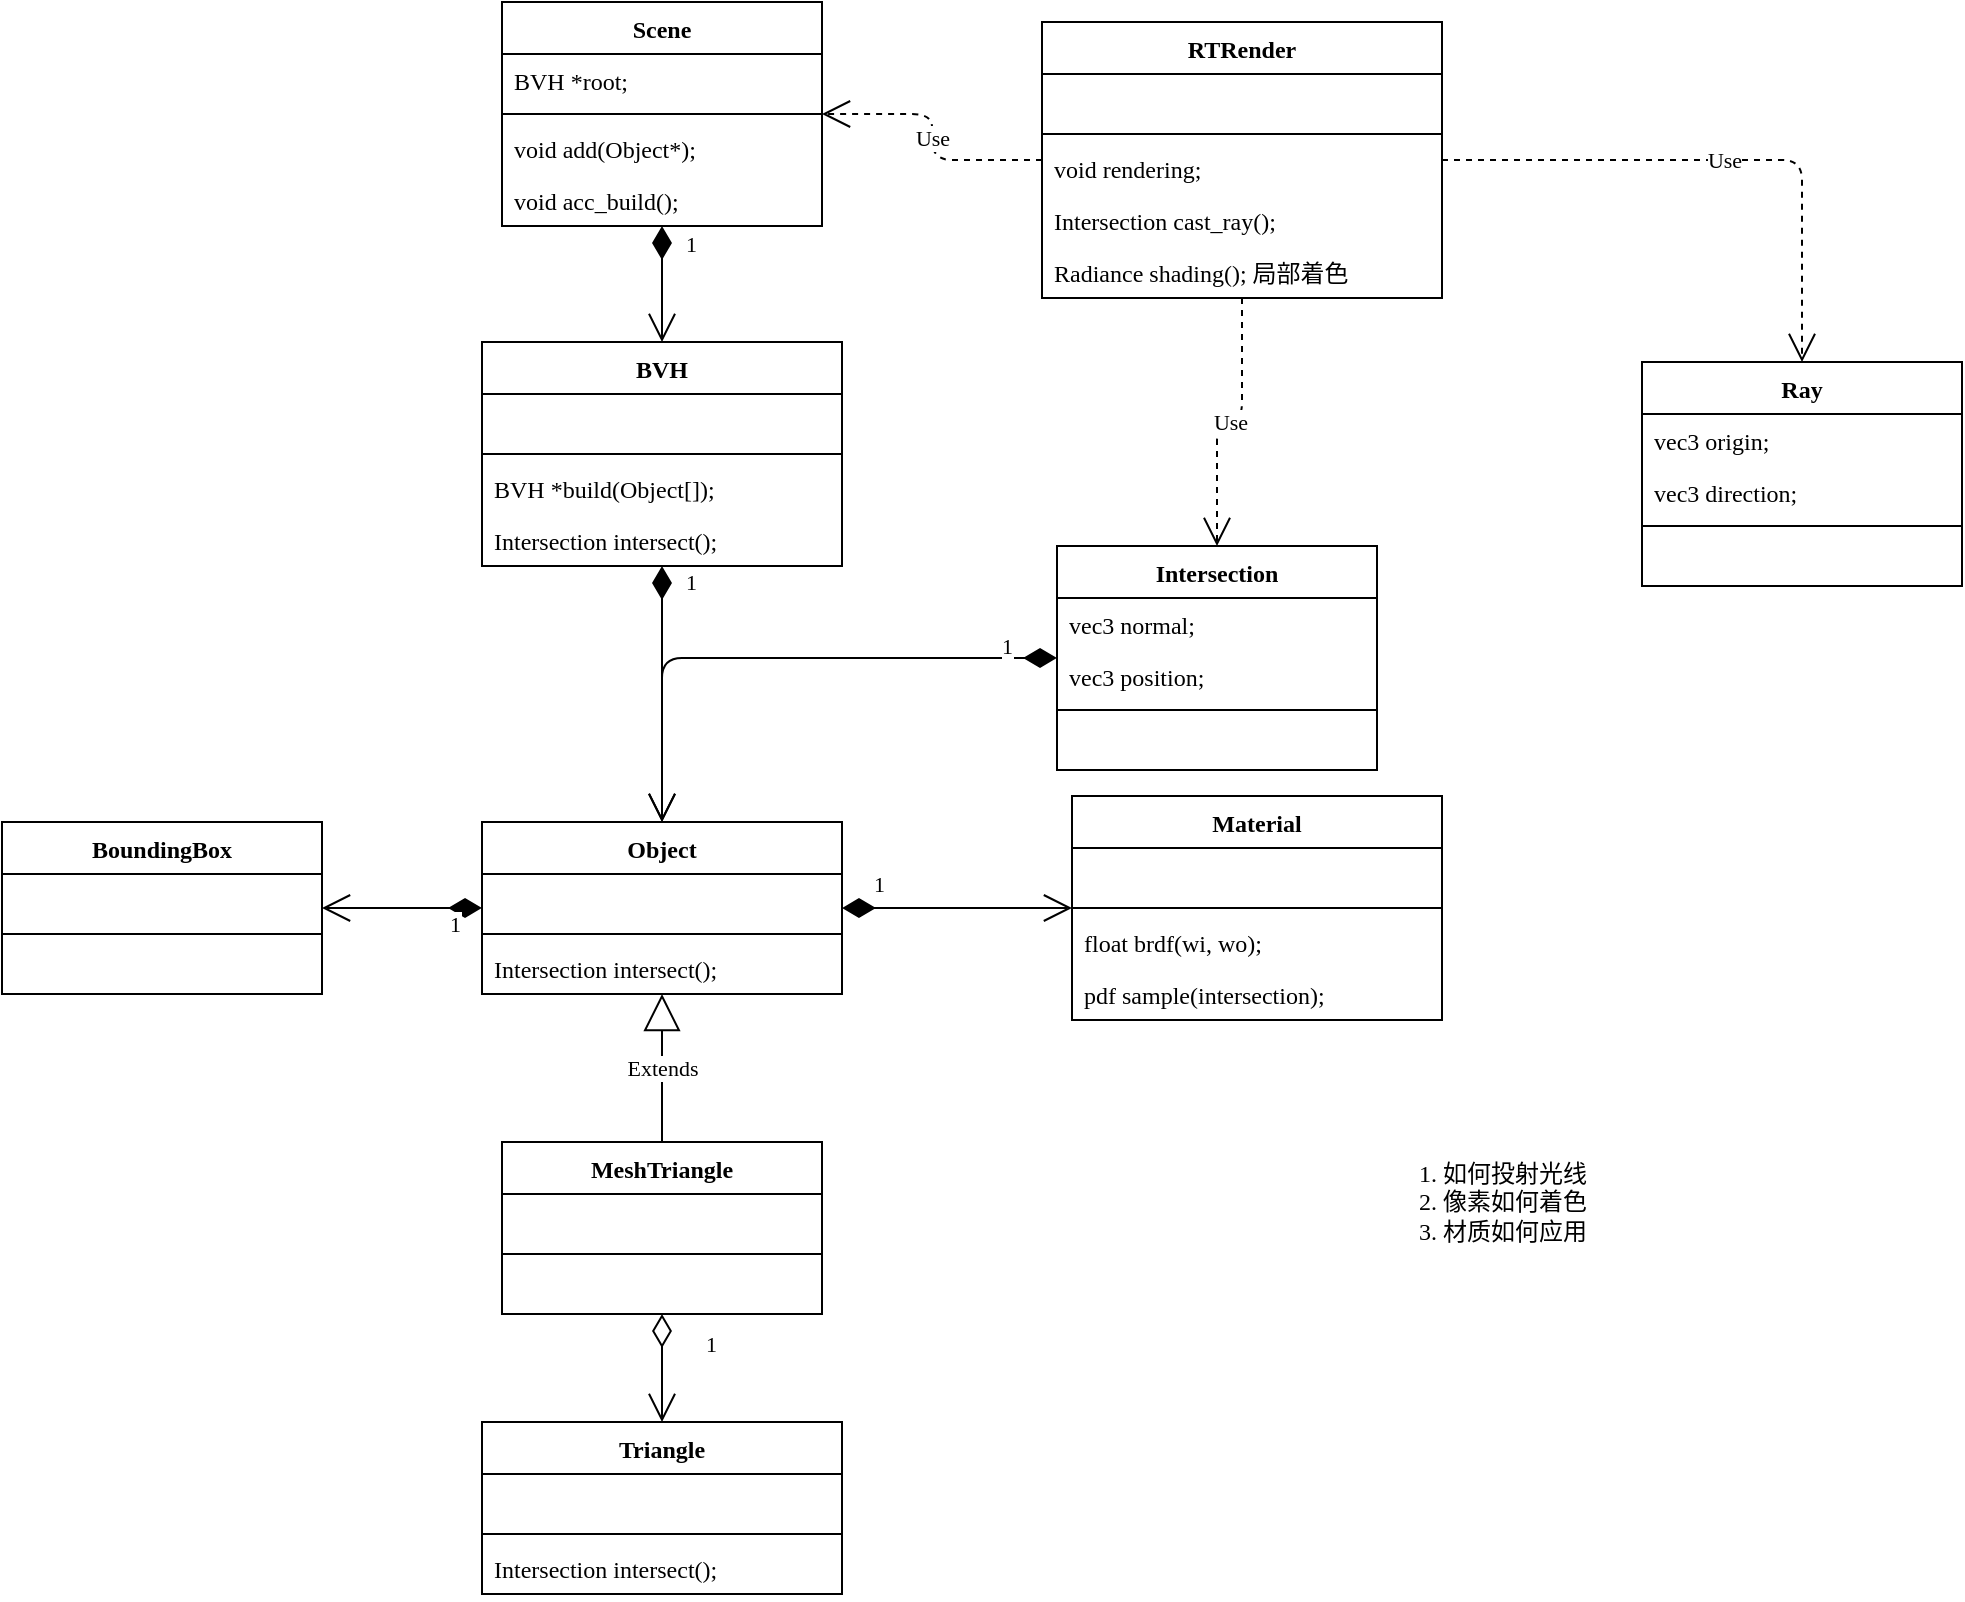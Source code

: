 <mxfile version="14.6.13" type="device"><diagram id="xtUdckMHJWJfkp9dimqK" name="第 1 页"><mxGraphModel dx="1080" dy="933" grid="1" gridSize="10" guides="1" tooltips="1" connect="1" arrows="1" fold="1" page="1" pageScale="1" pageWidth="1169" pageHeight="827" math="0" shadow="0"><root><mxCell id="0"/><mxCell id="1" parent="0"/><mxCell id="innil9fEpi0C1AstSijo-1" value="BVH" style="swimlane;fontStyle=1;align=center;verticalAlign=top;childLayout=stackLayout;horizontal=1;startSize=26;horizontalStack=0;resizeParent=1;resizeParentMax=0;resizeLast=0;collapsible=1;marginBottom=0;fontFamily=Consolas;" vertex="1" parent="1"><mxGeometry x="270" y="180" width="180" height="112" as="geometry"/></mxCell><mxCell id="innil9fEpi0C1AstSijo-2" value=" " style="text;strokeColor=none;fillColor=none;align=left;verticalAlign=top;spacingLeft=4;spacingRight=4;overflow=hidden;rotatable=0;points=[[0,0.5],[1,0.5]];portConstraint=eastwest;fontFamily=Consolas;" vertex="1" parent="innil9fEpi0C1AstSijo-1"><mxGeometry y="26" width="180" height="26" as="geometry"/></mxCell><mxCell id="innil9fEpi0C1AstSijo-3" value="" style="line;strokeWidth=1;fillColor=none;align=left;verticalAlign=middle;spacingTop=-1;spacingLeft=3;spacingRight=3;rotatable=0;labelPosition=right;points=[];portConstraint=eastwest;fontFamily=Consolas;" vertex="1" parent="innil9fEpi0C1AstSijo-1"><mxGeometry y="52" width="180" height="8" as="geometry"/></mxCell><mxCell id="innil9fEpi0C1AstSijo-73" value="BVH *build(Object[]);" style="text;strokeColor=none;fillColor=none;align=left;verticalAlign=top;spacingLeft=4;spacingRight=4;overflow=hidden;rotatable=0;points=[[0,0.5],[1,0.5]];portConstraint=eastwest;fontFamily=Consolas;" vertex="1" parent="innil9fEpi0C1AstSijo-1"><mxGeometry y="60" width="180" height="26" as="geometry"/></mxCell><mxCell id="innil9fEpi0C1AstSijo-4" value="Intersection intersect();" style="text;strokeColor=none;fillColor=none;align=left;verticalAlign=top;spacingLeft=4;spacingRight=4;overflow=hidden;rotatable=0;points=[[0,0.5],[1,0.5]];portConstraint=eastwest;fontFamily=Consolas;" vertex="1" parent="innil9fEpi0C1AstSijo-1"><mxGeometry y="86" width="180" height="26" as="geometry"/></mxCell><mxCell id="innil9fEpi0C1AstSijo-9" value="BoundingBox" style="swimlane;fontStyle=1;align=center;verticalAlign=top;childLayout=stackLayout;horizontal=1;startSize=26;horizontalStack=0;resizeParent=1;resizeParentMax=0;resizeLast=0;collapsible=1;marginBottom=0;fontFamily=Consolas;" vertex="1" parent="1"><mxGeometry x="30" y="420" width="160" height="86" as="geometry"/></mxCell><mxCell id="innil9fEpi0C1AstSijo-10" value=" " style="text;strokeColor=none;fillColor=none;align=left;verticalAlign=top;spacingLeft=4;spacingRight=4;overflow=hidden;rotatable=0;points=[[0,0.5],[1,0.5]];portConstraint=eastwest;fontFamily=Consolas;" vertex="1" parent="innil9fEpi0C1AstSijo-9"><mxGeometry y="26" width="160" height="26" as="geometry"/></mxCell><mxCell id="innil9fEpi0C1AstSijo-11" value="" style="line;strokeWidth=1;fillColor=none;align=left;verticalAlign=middle;spacingTop=-1;spacingLeft=3;spacingRight=3;rotatable=0;labelPosition=right;points=[];portConstraint=eastwest;fontFamily=Consolas;" vertex="1" parent="innil9fEpi0C1AstSijo-9"><mxGeometry y="52" width="160" height="8" as="geometry"/></mxCell><mxCell id="innil9fEpi0C1AstSijo-12" value=" " style="text;strokeColor=none;fillColor=none;align=left;verticalAlign=top;spacingLeft=4;spacingRight=4;overflow=hidden;rotatable=0;points=[[0,0.5],[1,0.5]];portConstraint=eastwest;fontFamily=Consolas;" vertex="1" parent="innil9fEpi0C1AstSijo-9"><mxGeometry y="60" width="160" height="26" as="geometry"/></mxCell><mxCell id="innil9fEpi0C1AstSijo-13" value="Intersection" style="swimlane;fontStyle=1;align=center;verticalAlign=top;childLayout=stackLayout;horizontal=1;startSize=26;horizontalStack=0;resizeParent=1;resizeParentMax=0;resizeLast=0;collapsible=1;marginBottom=0;fontFamily=Consolas;" vertex="1" parent="1"><mxGeometry x="557.5" y="282" width="160" height="112" as="geometry"/></mxCell><mxCell id="innil9fEpi0C1AstSijo-14" value="vec3 normal;" style="text;strokeColor=none;fillColor=none;align=left;verticalAlign=top;spacingLeft=4;spacingRight=4;overflow=hidden;rotatable=0;points=[[0,0.5],[1,0.5]];portConstraint=eastwest;fontFamily=Consolas;" vertex="1" parent="innil9fEpi0C1AstSijo-13"><mxGeometry y="26" width="160" height="26" as="geometry"/></mxCell><mxCell id="innil9fEpi0C1AstSijo-71" value="vec3 position;" style="text;strokeColor=none;fillColor=none;align=left;verticalAlign=top;spacingLeft=4;spacingRight=4;overflow=hidden;rotatable=0;points=[[0,0.5],[1,0.5]];portConstraint=eastwest;fontFamily=Consolas;" vertex="1" parent="innil9fEpi0C1AstSijo-13"><mxGeometry y="52" width="160" height="26" as="geometry"/></mxCell><mxCell id="innil9fEpi0C1AstSijo-15" value="" style="line;strokeWidth=1;fillColor=none;align=left;verticalAlign=middle;spacingTop=-1;spacingLeft=3;spacingRight=3;rotatable=0;labelPosition=right;points=[];portConstraint=eastwest;fontFamily=Consolas;" vertex="1" parent="innil9fEpi0C1AstSijo-13"><mxGeometry y="78" width="160" height="8" as="geometry"/></mxCell><mxCell id="innil9fEpi0C1AstSijo-16" value=" " style="text;strokeColor=none;fillColor=none;align=left;verticalAlign=top;spacingLeft=4;spacingRight=4;overflow=hidden;rotatable=0;points=[[0,0.5],[1,0.5]];portConstraint=eastwest;fontFamily=Consolas;" vertex="1" parent="innil9fEpi0C1AstSijo-13"><mxGeometry y="86" width="160" height="26" as="geometry"/></mxCell><mxCell id="innil9fEpi0C1AstSijo-17" value="Material" style="swimlane;fontStyle=1;align=center;verticalAlign=top;childLayout=stackLayout;horizontal=1;startSize=26;horizontalStack=0;resizeParent=1;resizeParentMax=0;resizeLast=0;collapsible=1;marginBottom=0;fontFamily=Consolas;" vertex="1" parent="1"><mxGeometry x="565" y="407" width="185" height="112" as="geometry"/></mxCell><mxCell id="innil9fEpi0C1AstSijo-18" value=" " style="text;strokeColor=none;fillColor=none;align=left;verticalAlign=top;spacingLeft=4;spacingRight=4;overflow=hidden;rotatable=0;points=[[0,0.5],[1,0.5]];portConstraint=eastwest;fontFamily=Consolas;" vertex="1" parent="innil9fEpi0C1AstSijo-17"><mxGeometry y="26" width="185" height="26" as="geometry"/></mxCell><mxCell id="innil9fEpi0C1AstSijo-19" value="" style="line;strokeWidth=1;fillColor=none;align=left;verticalAlign=middle;spacingTop=-1;spacingLeft=3;spacingRight=3;rotatable=0;labelPosition=right;points=[];portConstraint=eastwest;fontFamily=Consolas;" vertex="1" parent="innil9fEpi0C1AstSijo-17"><mxGeometry y="52" width="185" height="8" as="geometry"/></mxCell><mxCell id="innil9fEpi0C1AstSijo-20" value="float brdf(wi, wo);" style="text;strokeColor=none;fillColor=none;align=left;verticalAlign=top;spacingLeft=4;spacingRight=4;overflow=hidden;rotatable=0;points=[[0,0.5],[1,0.5]];portConstraint=eastwest;fontFamily=Consolas;" vertex="1" parent="innil9fEpi0C1AstSijo-17"><mxGeometry y="60" width="185" height="26" as="geometry"/></mxCell><mxCell id="innil9fEpi0C1AstSijo-74" value="pdf sample(intersection);" style="text;strokeColor=none;fillColor=none;align=left;verticalAlign=top;spacingLeft=4;spacingRight=4;overflow=hidden;rotatable=0;points=[[0,0.5],[1,0.5]];portConstraint=eastwest;fontFamily=Consolas;" vertex="1" parent="innil9fEpi0C1AstSijo-17"><mxGeometry y="86" width="185" height="26" as="geometry"/></mxCell><mxCell id="innil9fEpi0C1AstSijo-21" value="Object" style="swimlane;fontStyle=1;align=center;verticalAlign=top;childLayout=stackLayout;horizontal=1;startSize=26;horizontalStack=0;resizeParent=1;resizeParentMax=0;resizeLast=0;collapsible=1;marginBottom=0;fontFamily=Consolas;" vertex="1" parent="1"><mxGeometry x="270" y="420" width="180" height="86" as="geometry"/></mxCell><mxCell id="innil9fEpi0C1AstSijo-22" value=" " style="text;strokeColor=none;fillColor=none;align=left;verticalAlign=top;spacingLeft=4;spacingRight=4;overflow=hidden;rotatable=0;points=[[0,0.5],[1,0.5]];portConstraint=eastwest;fontFamily=Consolas;" vertex="1" parent="innil9fEpi0C1AstSijo-21"><mxGeometry y="26" width="180" height="26" as="geometry"/></mxCell><mxCell id="innil9fEpi0C1AstSijo-23" value="" style="line;strokeWidth=1;fillColor=none;align=left;verticalAlign=middle;spacingTop=-1;spacingLeft=3;spacingRight=3;rotatable=0;labelPosition=right;points=[];portConstraint=eastwest;fontFamily=Consolas;" vertex="1" parent="innil9fEpi0C1AstSijo-21"><mxGeometry y="52" width="180" height="8" as="geometry"/></mxCell><mxCell id="innil9fEpi0C1AstSijo-24" value="Intersection intersect();" style="text;strokeColor=none;fillColor=none;align=left;verticalAlign=top;spacingLeft=4;spacingRight=4;overflow=hidden;rotatable=0;points=[[0,0.5],[1,0.5]];portConstraint=eastwest;fontFamily=Consolas;" vertex="1" parent="innil9fEpi0C1AstSijo-21"><mxGeometry y="60" width="180" height="26" as="geometry"/></mxCell><mxCell id="innil9fEpi0C1AstSijo-25" value="Ray" style="swimlane;fontStyle=1;align=center;verticalAlign=top;childLayout=stackLayout;horizontal=1;startSize=26;horizontalStack=0;resizeParent=1;resizeParentMax=0;resizeLast=0;collapsible=1;marginBottom=0;fontFamily=Consolas;" vertex="1" parent="1"><mxGeometry x="850" y="190" width="160" height="112" as="geometry"/></mxCell><mxCell id="innil9fEpi0C1AstSijo-26" value="vec3 origin;" style="text;strokeColor=none;fillColor=none;align=left;verticalAlign=top;spacingLeft=4;spacingRight=4;overflow=hidden;rotatable=0;points=[[0,0.5],[1,0.5]];portConstraint=eastwest;fontFamily=Consolas;" vertex="1" parent="innil9fEpi0C1AstSijo-25"><mxGeometry y="26" width="160" height="26" as="geometry"/></mxCell><mxCell id="innil9fEpi0C1AstSijo-72" value="vec3 direction;" style="text;strokeColor=none;fillColor=none;align=left;verticalAlign=top;spacingLeft=4;spacingRight=4;overflow=hidden;rotatable=0;points=[[0,0.5],[1,0.5]];portConstraint=eastwest;fontFamily=Consolas;" vertex="1" parent="innil9fEpi0C1AstSijo-25"><mxGeometry y="52" width="160" height="26" as="geometry"/></mxCell><mxCell id="innil9fEpi0C1AstSijo-27" value="" style="line;strokeWidth=1;fillColor=none;align=left;verticalAlign=middle;spacingTop=-1;spacingLeft=3;spacingRight=3;rotatable=0;labelPosition=right;points=[];portConstraint=eastwest;fontFamily=Consolas;" vertex="1" parent="innil9fEpi0C1AstSijo-25"><mxGeometry y="78" width="160" height="8" as="geometry"/></mxCell><mxCell id="innil9fEpi0C1AstSijo-28" value=" " style="text;strokeColor=none;fillColor=none;align=left;verticalAlign=top;spacingLeft=4;spacingRight=4;overflow=hidden;rotatable=0;points=[[0,0.5],[1,0.5]];portConstraint=eastwest;fontFamily=Consolas;" vertex="1" parent="innil9fEpi0C1AstSijo-25"><mxGeometry y="86" width="160" height="26" as="geometry"/></mxCell><mxCell id="innil9fEpi0C1AstSijo-29" value="RTRender" style="swimlane;fontStyle=1;align=center;verticalAlign=top;childLayout=stackLayout;horizontal=1;startSize=26;horizontalStack=0;resizeParent=1;resizeParentMax=0;resizeLast=0;collapsible=1;marginBottom=0;fontFamily=Consolas;" vertex="1" parent="1"><mxGeometry x="550" y="20" width="200" height="138" as="geometry"/></mxCell><mxCell id="innil9fEpi0C1AstSijo-30" value=" " style="text;strokeColor=none;fillColor=none;align=left;verticalAlign=top;spacingLeft=4;spacingRight=4;overflow=hidden;rotatable=0;points=[[0,0.5],[1,0.5]];portConstraint=eastwest;fontFamily=Consolas;" vertex="1" parent="innil9fEpi0C1AstSijo-29"><mxGeometry y="26" width="200" height="26" as="geometry"/></mxCell><mxCell id="innil9fEpi0C1AstSijo-31" value="" style="line;strokeWidth=1;fillColor=none;align=left;verticalAlign=middle;spacingTop=-1;spacingLeft=3;spacingRight=3;rotatable=0;labelPosition=right;points=[];portConstraint=eastwest;fontFamily=Consolas;" vertex="1" parent="innil9fEpi0C1AstSijo-29"><mxGeometry y="52" width="200" height="8" as="geometry"/></mxCell><mxCell id="innil9fEpi0C1AstSijo-32" value="void rendering;" style="text;strokeColor=none;fillColor=none;align=left;verticalAlign=top;spacingLeft=4;spacingRight=4;overflow=hidden;rotatable=0;points=[[0,0.5],[1,0.5]];portConstraint=eastwest;fontFamily=Consolas;" vertex="1" parent="innil9fEpi0C1AstSijo-29"><mxGeometry y="60" width="200" height="26" as="geometry"/></mxCell><mxCell id="innil9fEpi0C1AstSijo-75" value="Intersection cast_ray();" style="text;strokeColor=none;fillColor=none;align=left;verticalAlign=top;spacingLeft=4;spacingRight=4;overflow=hidden;rotatable=0;points=[[0,0.5],[1,0.5]];portConstraint=eastwest;fontFamily=Consolas;" vertex="1" parent="innil9fEpi0C1AstSijo-29"><mxGeometry y="86" width="200" height="26" as="geometry"/></mxCell><mxCell id="innil9fEpi0C1AstSijo-76" value="Radiance shading(); 局部着色" style="text;strokeColor=none;fillColor=none;align=left;verticalAlign=top;spacingLeft=4;spacingRight=4;overflow=hidden;rotatable=0;points=[[0,0.5],[1,0.5]];portConstraint=eastwest;fontFamily=Consolas;" vertex="1" parent="innil9fEpi0C1AstSijo-29"><mxGeometry y="112" width="200" height="26" as="geometry"/></mxCell><mxCell id="innil9fEpi0C1AstSijo-33" value="Scene" style="swimlane;fontStyle=1;align=center;verticalAlign=top;childLayout=stackLayout;horizontal=1;startSize=26;horizontalStack=0;resizeParent=1;resizeParentMax=0;resizeLast=0;collapsible=1;marginBottom=0;fontFamily=Consolas;" vertex="1" parent="1"><mxGeometry x="280" y="10" width="160" height="112" as="geometry"/></mxCell><mxCell id="innil9fEpi0C1AstSijo-34" value="BVH *root;" style="text;strokeColor=none;fillColor=none;align=left;verticalAlign=top;spacingLeft=4;spacingRight=4;overflow=hidden;rotatable=0;points=[[0,0.5],[1,0.5]];portConstraint=eastwest;fontFamily=Consolas;" vertex="1" parent="innil9fEpi0C1AstSijo-33"><mxGeometry y="26" width="160" height="26" as="geometry"/></mxCell><mxCell id="innil9fEpi0C1AstSijo-35" value="" style="line;strokeWidth=1;fillColor=none;align=left;verticalAlign=middle;spacingTop=-1;spacingLeft=3;spacingRight=3;rotatable=0;labelPosition=right;points=[];portConstraint=eastwest;fontFamily=Consolas;" vertex="1" parent="innil9fEpi0C1AstSijo-33"><mxGeometry y="52" width="160" height="8" as="geometry"/></mxCell><mxCell id="innil9fEpi0C1AstSijo-77" value="void add(Object*);" style="text;strokeColor=none;fillColor=none;align=left;verticalAlign=top;spacingLeft=4;spacingRight=4;overflow=hidden;rotatable=0;points=[[0,0.5],[1,0.5]];portConstraint=eastwest;fontFamily=Consolas;" vertex="1" parent="innil9fEpi0C1AstSijo-33"><mxGeometry y="60" width="160" height="26" as="geometry"/></mxCell><mxCell id="innil9fEpi0C1AstSijo-36" value="void acc_build();" style="text;strokeColor=none;fillColor=none;align=left;verticalAlign=top;spacingLeft=4;spacingRight=4;overflow=hidden;rotatable=0;points=[[0,0.5],[1,0.5]];portConstraint=eastwest;fontFamily=Consolas;" vertex="1" parent="innil9fEpi0C1AstSijo-33"><mxGeometry y="86" width="160" height="26" as="geometry"/></mxCell><mxCell id="innil9fEpi0C1AstSijo-37" value="Triangle" style="swimlane;fontStyle=1;align=center;verticalAlign=top;childLayout=stackLayout;horizontal=1;startSize=26;horizontalStack=0;resizeParent=1;resizeParentMax=0;resizeLast=0;collapsible=1;marginBottom=0;fontFamily=Consolas;" vertex="1" parent="1"><mxGeometry x="270" y="720" width="180" height="86" as="geometry"/></mxCell><mxCell id="innil9fEpi0C1AstSijo-38" value=" " style="text;strokeColor=none;fillColor=none;align=left;verticalAlign=top;spacingLeft=4;spacingRight=4;overflow=hidden;rotatable=0;points=[[0,0.5],[1,0.5]];portConstraint=eastwest;fontFamily=Consolas;" vertex="1" parent="innil9fEpi0C1AstSijo-37"><mxGeometry y="26" width="180" height="26" as="geometry"/></mxCell><mxCell id="innil9fEpi0C1AstSijo-39" value="" style="line;strokeWidth=1;fillColor=none;align=left;verticalAlign=middle;spacingTop=-1;spacingLeft=3;spacingRight=3;rotatable=0;labelPosition=right;points=[];portConstraint=eastwest;fontFamily=Consolas;" vertex="1" parent="innil9fEpi0C1AstSijo-37"><mxGeometry y="52" width="180" height="8" as="geometry"/></mxCell><mxCell id="innil9fEpi0C1AstSijo-40" value="Intersection intersect();" style="text;strokeColor=none;fillColor=none;align=left;verticalAlign=top;spacingLeft=4;spacingRight=4;overflow=hidden;rotatable=0;points=[[0,0.5],[1,0.5]];portConstraint=eastwest;fontFamily=Consolas;" vertex="1" parent="innil9fEpi0C1AstSijo-37"><mxGeometry y="60" width="180" height="26" as="geometry"/></mxCell><mxCell id="innil9fEpi0C1AstSijo-41" value="MeshTriangle" style="swimlane;fontStyle=1;align=center;verticalAlign=top;childLayout=stackLayout;horizontal=1;startSize=26;horizontalStack=0;resizeParent=1;resizeParentMax=0;resizeLast=0;collapsible=1;marginBottom=0;fontFamily=Consolas;" vertex="1" parent="1"><mxGeometry x="280" y="580" width="160" height="86" as="geometry"/></mxCell><mxCell id="innil9fEpi0C1AstSijo-42" value=" " style="text;strokeColor=none;fillColor=none;align=left;verticalAlign=top;spacingLeft=4;spacingRight=4;overflow=hidden;rotatable=0;points=[[0,0.5],[1,0.5]];portConstraint=eastwest;fontFamily=Consolas;" vertex="1" parent="innil9fEpi0C1AstSijo-41"><mxGeometry y="26" width="160" height="26" as="geometry"/></mxCell><mxCell id="innil9fEpi0C1AstSijo-43" value="" style="line;strokeWidth=1;fillColor=none;align=left;verticalAlign=middle;spacingTop=-1;spacingLeft=3;spacingRight=3;rotatable=0;labelPosition=right;points=[];portConstraint=eastwest;fontFamily=Consolas;" vertex="1" parent="innil9fEpi0C1AstSijo-41"><mxGeometry y="52" width="160" height="8" as="geometry"/></mxCell><mxCell id="innil9fEpi0C1AstSijo-44" value=" " style="text;strokeColor=none;fillColor=none;align=left;verticalAlign=top;spacingLeft=4;spacingRight=4;overflow=hidden;rotatable=0;points=[[0,0.5],[1,0.5]];portConstraint=eastwest;fontFamily=Consolas;" vertex="1" parent="innil9fEpi0C1AstSijo-41"><mxGeometry y="60" width="160" height="26" as="geometry"/></mxCell><mxCell id="innil9fEpi0C1AstSijo-54" value="1" style="endArrow=open;html=1;endSize=12;startArrow=diamondThin;startSize=14;startFill=1;edgeStyle=orthogonalEdgeStyle;align=left;verticalAlign=bottom;fontFamily=Consolas;" edge="1" parent="1" source="innil9fEpi0C1AstSijo-21" target="innil9fEpi0C1AstSijo-17"><mxGeometry x="-0.778" y="3" relative="1" as="geometry"><mxPoint x="80" y="730" as="sourcePoint"/><mxPoint x="240" y="730" as="targetPoint"/><mxPoint x="1" as="offset"/></mxGeometry></mxCell><mxCell id="innil9fEpi0C1AstSijo-55" value="Extends" style="endArrow=block;endSize=16;endFill=0;html=1;fontFamily=Consolas;edgeStyle=orthogonalEdgeStyle;" edge="1" parent="1" source="innil9fEpi0C1AstSijo-41" target="innil9fEpi0C1AstSijo-21"><mxGeometry width="160" relative="1" as="geometry"><mxPoint x="300" y="630" as="sourcePoint"/><mxPoint x="430" y="516" as="targetPoint"/></mxGeometry></mxCell><mxCell id="innil9fEpi0C1AstSijo-56" value="Use" style="endArrow=open;endSize=12;dashed=1;html=1;fontFamily=Consolas;edgeStyle=orthogonalEdgeStyle;" edge="1" parent="1" source="innil9fEpi0C1AstSijo-29" target="innil9fEpi0C1AstSijo-33"><mxGeometry width="160" relative="1" as="geometry"><mxPoint x="270" y="700" as="sourcePoint"/><mxPoint x="430" y="700" as="targetPoint"/></mxGeometry></mxCell><mxCell id="innil9fEpi0C1AstSijo-57" value="1" style="endArrow=open;html=1;endSize=12;startArrow=diamondThin;startSize=14;startFill=1;edgeStyle=orthogonalEdgeStyle;align=left;verticalAlign=bottom;fontFamily=Consolas;" edge="1" parent="1" source="innil9fEpi0C1AstSijo-33" target="innil9fEpi0C1AstSijo-1"><mxGeometry x="-0.379" y="10" relative="1" as="geometry"><mxPoint x="350" y="393" as="sourcePoint"/><mxPoint x="260" y="415" as="targetPoint"/><mxPoint as="offset"/></mxGeometry></mxCell><mxCell id="innil9fEpi0C1AstSijo-58" value="1" style="endArrow=open;html=1;endSize=12;startArrow=diamondThin;startSize=14;startFill=1;edgeStyle=orthogonalEdgeStyle;align=left;verticalAlign=bottom;fontFamily=Consolas;" edge="1" parent="1" source="innil9fEpi0C1AstSijo-21" target="innil9fEpi0C1AstSijo-9"><mxGeometry x="-0.556" y="17" relative="1" as="geometry"><mxPoint x="800" y="330" as="sourcePoint"/><mxPoint x="1000" y="459" as="targetPoint"/><mxPoint as="offset"/></mxGeometry></mxCell><mxCell id="innil9fEpi0C1AstSijo-60" value="1" style="endArrow=open;html=1;endSize=12;startArrow=diamondThin;startSize=14;startFill=1;edgeStyle=orthogonalEdgeStyle;align=left;verticalAlign=bottom;fontFamily=Consolas;" edge="1" parent="1" source="innil9fEpi0C1AstSijo-1" target="innil9fEpi0C1AstSijo-21"><mxGeometry x="-0.739" y="10" relative="1" as="geometry"><mxPoint x="510" y="393" as="sourcePoint"/><mxPoint x="410" y="340" as="targetPoint"/><mxPoint as="offset"/></mxGeometry></mxCell><mxCell id="innil9fEpi0C1AstSijo-61" value="1" style="endArrow=open;html=1;endSize=12;startArrow=diamondThin;startSize=14;startFill=0;edgeStyle=orthogonalEdgeStyle;align=left;verticalAlign=bottom;fontFamily=Consolas;" edge="1" parent="1" source="innil9fEpi0C1AstSijo-41" target="innil9fEpi0C1AstSijo-37"><mxGeometry x="-0.111" y="20" relative="1" as="geometry"><mxPoint x="760" y="600" as="sourcePoint"/><mxPoint x="760" y="834" as="targetPoint"/><mxPoint as="offset"/></mxGeometry></mxCell><mxCell id="innil9fEpi0C1AstSijo-62" value="1. 如何投射光线&lt;br&gt;2. 像素如何着色&lt;br&gt;3. 材质如何应用" style="text;html=1;align=center;verticalAlign=middle;resizable=0;points=[];autosize=1;strokeColor=none;fontFamily=Consolas;" vertex="1" parent="1"><mxGeometry x="725" y="585" width="110" height="50" as="geometry"/></mxCell><mxCell id="innil9fEpi0C1AstSijo-63" value="Use" style="endArrow=open;endSize=12;dashed=1;html=1;fontFamily=Consolas;edgeStyle=orthogonalEdgeStyle;" edge="1" parent="1" source="innil9fEpi0C1AstSijo-29" target="innil9fEpi0C1AstSijo-25"><mxGeometry width="160" relative="1" as="geometry"><mxPoint x="840" y="83.0" as="sourcePoint"/><mxPoint x="900" y="83.0" as="targetPoint"/></mxGeometry></mxCell><mxCell id="innil9fEpi0C1AstSijo-64" value="Use" style="endArrow=open;endSize=12;dashed=1;html=1;fontFamily=Consolas;edgeStyle=orthogonalEdgeStyle;" edge="1" parent="1" source="innil9fEpi0C1AstSijo-29" target="innil9fEpi0C1AstSijo-13"><mxGeometry width="160" relative="1" as="geometry"><mxPoint x="840" y="83" as="sourcePoint"/><mxPoint x="1550" y="210" as="targetPoint"/></mxGeometry></mxCell><mxCell id="innil9fEpi0C1AstSijo-65" value="1" style="endArrow=open;html=1;endSize=12;startArrow=diamondThin;startSize=14;startFill=1;edgeStyle=orthogonalEdgeStyle;align=left;verticalAlign=bottom;fontFamily=Consolas;" edge="1" parent="1" source="innil9fEpi0C1AstSijo-13" target="innil9fEpi0C1AstSijo-21"><mxGeometry x="-0.778" y="3" relative="1" as="geometry"><mxPoint x="450" y="393" as="sourcePoint"/><mxPoint x="540" y="393" as="targetPoint"/><mxPoint x="1" as="offset"/></mxGeometry></mxCell></root></mxGraphModel></diagram></mxfile>